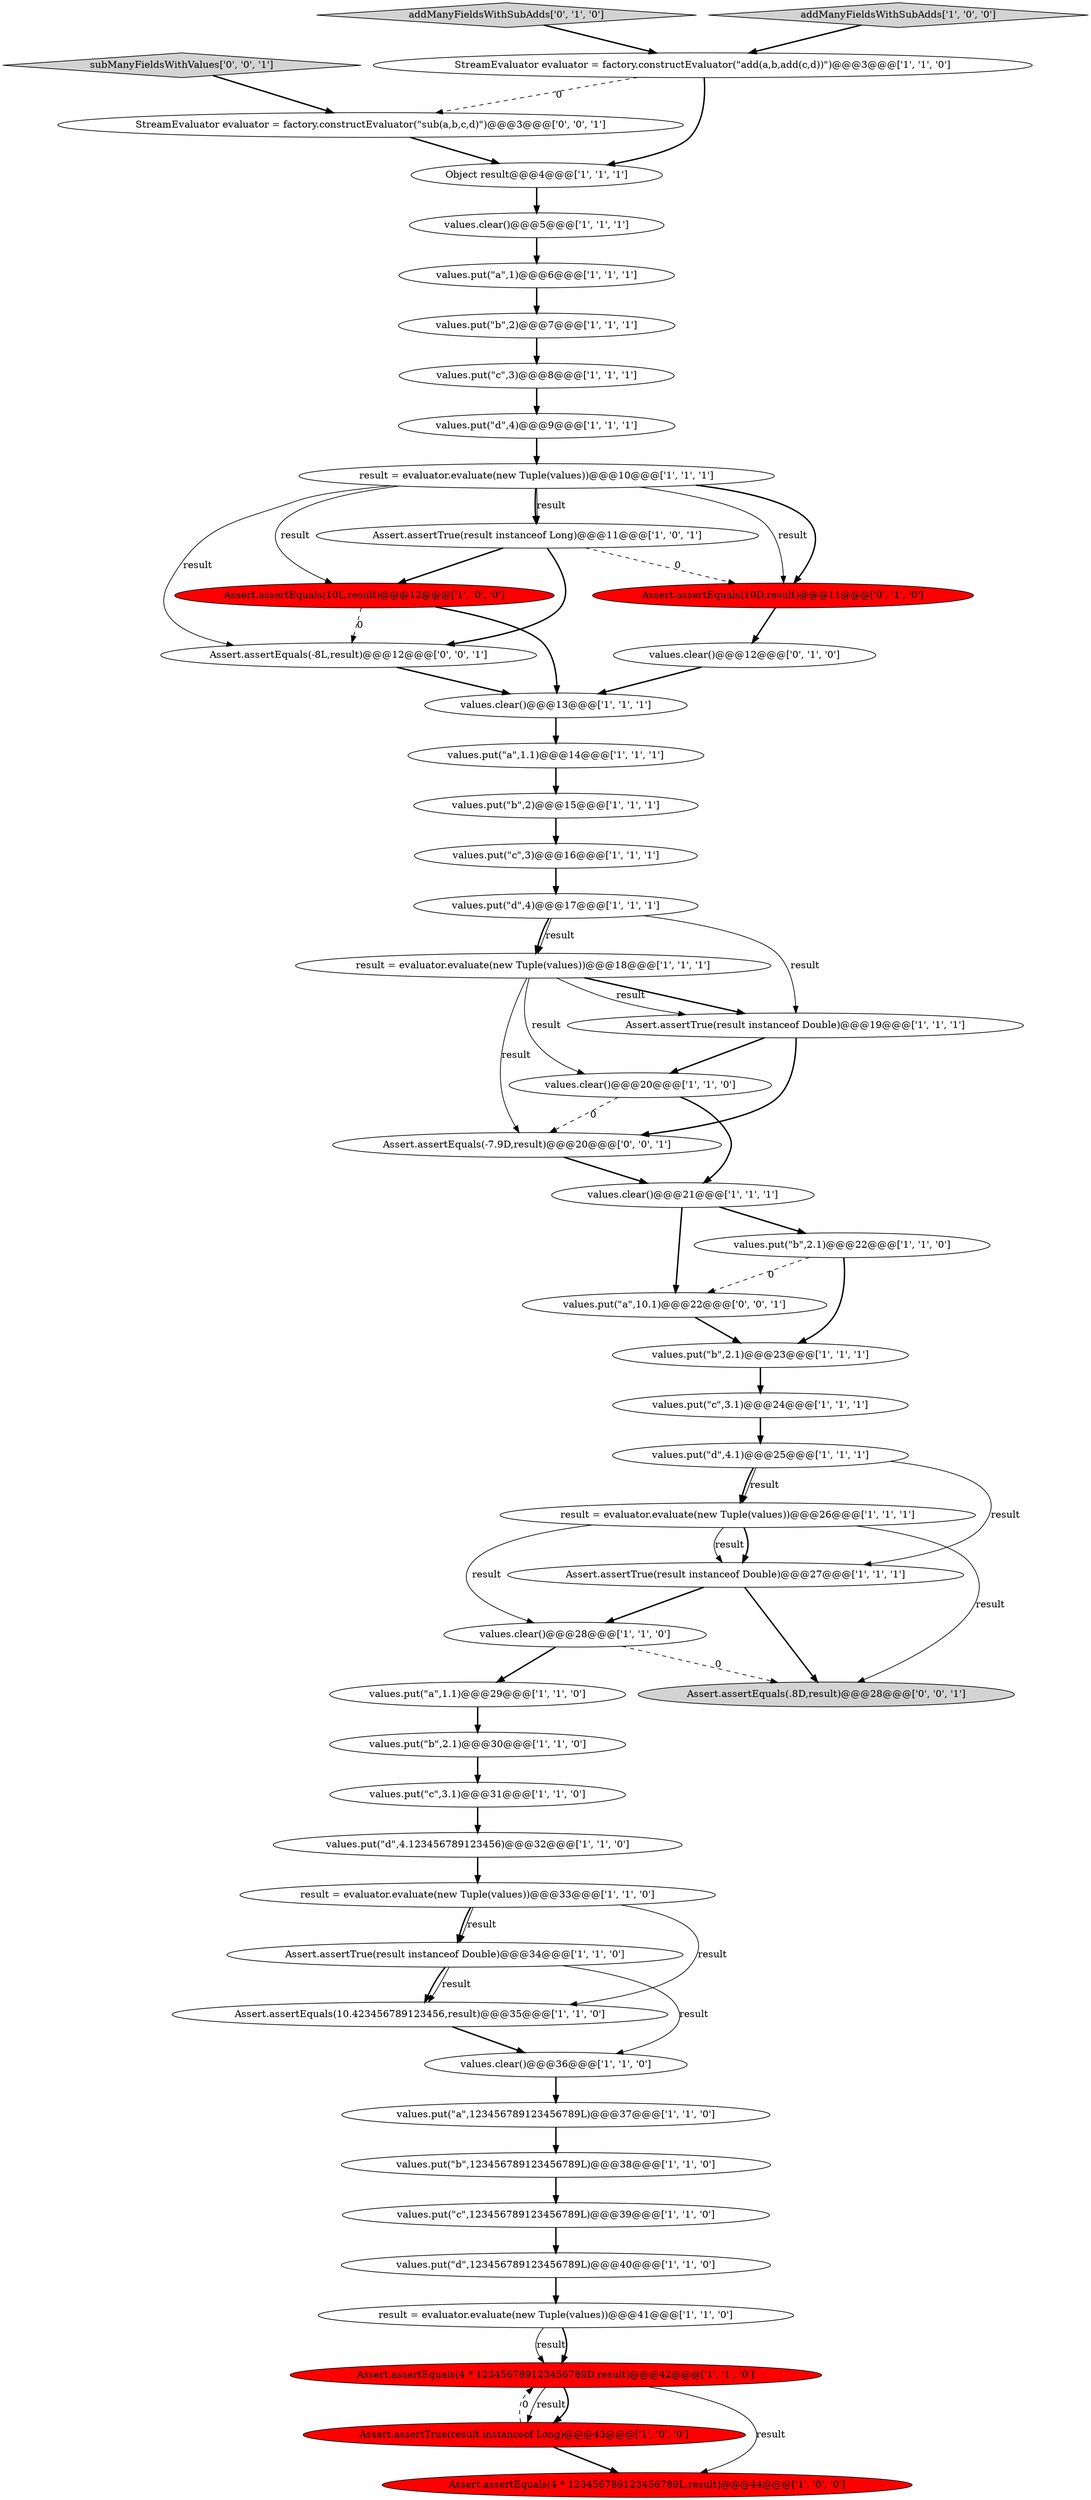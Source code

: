 digraph {
4 [style = filled, label = "Assert.assertTrue(result instanceof Long)@@@11@@@['1', '0', '1']", fillcolor = white, shape = ellipse image = "AAA0AAABBB1BBB"];
9 [style = filled, label = "values.put(\"a\",123456789123456789L)@@@37@@@['1', '1', '0']", fillcolor = white, shape = ellipse image = "AAA0AAABBB1BBB"];
51 [style = filled, label = "StreamEvaluator evaluator = factory.constructEvaluator(\"sub(a,b,c,d)\")@@@3@@@['0', '0', '1']", fillcolor = white, shape = ellipse image = "AAA0AAABBB3BBB"];
22 [style = filled, label = "Assert.assertTrue(result instanceof Double)@@@19@@@['1', '1', '1']", fillcolor = white, shape = ellipse image = "AAA0AAABBB1BBB"];
40 [style = filled, label = "result = evaluator.evaluate(new Tuple(values))@@@26@@@['1', '1', '1']", fillcolor = white, shape = ellipse image = "AAA0AAABBB1BBB"];
26 [style = filled, label = "values.put(\"c\",3)@@@16@@@['1', '1', '1']", fillcolor = white, shape = ellipse image = "AAA0AAABBB1BBB"];
44 [style = filled, label = "Assert.assertEquals(10D,result)@@@11@@@['0', '1', '0']", fillcolor = red, shape = ellipse image = "AAA1AAABBB2BBB"];
1 [style = filled, label = "values.put(\"b\",2)@@@7@@@['1', '1', '1']", fillcolor = white, shape = ellipse image = "AAA0AAABBB1BBB"];
19 [style = filled, label = "values.clear()@@@20@@@['1', '1', '0']", fillcolor = white, shape = ellipse image = "AAA0AAABBB1BBB"];
17 [style = filled, label = "values.put(\"b\",123456789123456789L)@@@38@@@['1', '1', '0']", fillcolor = white, shape = ellipse image = "AAA0AAABBB1BBB"];
6 [style = filled, label = "Assert.assertEquals(10L,result)@@@12@@@['1', '0', '0']", fillcolor = red, shape = ellipse image = "AAA1AAABBB1BBB"];
0 [style = filled, label = "result = evaluator.evaluate(new Tuple(values))@@@10@@@['1', '1', '1']", fillcolor = white, shape = ellipse image = "AAA0AAABBB1BBB"];
21 [style = filled, label = "Assert.assertTrue(result instanceof Long)@@@43@@@['1', '0', '0']", fillcolor = red, shape = ellipse image = "AAA1AAABBB1BBB"];
12 [style = filled, label = "values.put(\"c\",3)@@@8@@@['1', '1', '1']", fillcolor = white, shape = ellipse image = "AAA0AAABBB1BBB"];
7 [style = filled, label = "values.clear()@@@13@@@['1', '1', '1']", fillcolor = white, shape = ellipse image = "AAA0AAABBB1BBB"];
16 [style = filled, label = "values.put(\"b\",2)@@@15@@@['1', '1', '1']", fillcolor = white, shape = ellipse image = "AAA0AAABBB1BBB"];
36 [style = filled, label = "values.put(\"c\",3.1)@@@24@@@['1', '1', '1']", fillcolor = white, shape = ellipse image = "AAA0AAABBB1BBB"];
45 [style = filled, label = "values.clear()@@@12@@@['0', '1', '0']", fillcolor = white, shape = ellipse image = "AAA0AAABBB2BBB"];
20 [style = filled, label = "values.put(\"a\",1.1)@@@29@@@['1', '1', '0']", fillcolor = white, shape = ellipse image = "AAA0AAABBB1BBB"];
37 [style = filled, label = "values.put(\"d\",123456789123456789L)@@@40@@@['1', '1', '0']", fillcolor = white, shape = ellipse image = "AAA0AAABBB1BBB"];
46 [style = filled, label = "values.put(\"a\",10.1)@@@22@@@['0', '0', '1']", fillcolor = white, shape = ellipse image = "AAA0AAABBB3BBB"];
2 [style = filled, label = "values.clear()@@@21@@@['1', '1', '1']", fillcolor = white, shape = ellipse image = "AAA0AAABBB1BBB"];
49 [style = filled, label = "Assert.assertEquals(-7.9D,result)@@@20@@@['0', '0', '1']", fillcolor = white, shape = ellipse image = "AAA0AAABBB3BBB"];
13 [style = filled, label = "result = evaluator.evaluate(new Tuple(values))@@@33@@@['1', '1', '0']", fillcolor = white, shape = ellipse image = "AAA0AAABBB1BBB"];
39 [style = filled, label = "values.put(\"c\",123456789123456789L)@@@39@@@['1', '1', '0']", fillcolor = white, shape = ellipse image = "AAA0AAABBB1BBB"];
47 [style = filled, label = "Assert.assertEquals(-8L,result)@@@12@@@['0', '0', '1']", fillcolor = white, shape = ellipse image = "AAA0AAABBB3BBB"];
23 [style = filled, label = "Assert.assertEquals(10.423456789123456,result)@@@35@@@['1', '1', '0']", fillcolor = white, shape = ellipse image = "AAA0AAABBB1BBB"];
15 [style = filled, label = "values.put(\"d\",4)@@@17@@@['1', '1', '1']", fillcolor = white, shape = ellipse image = "AAA0AAABBB1BBB"];
50 [style = filled, label = "Assert.assertEquals(.8D,result)@@@28@@@['0', '0', '1']", fillcolor = lightgray, shape = ellipse image = "AAA0AAABBB3BBB"];
8 [style = filled, label = "result = evaluator.evaluate(new Tuple(values))@@@18@@@['1', '1', '1']", fillcolor = white, shape = ellipse image = "AAA0AAABBB1BBB"];
35 [style = filled, label = "Assert.assertEquals(4 * 123456789123456789D,result)@@@42@@@['1', '1', '0']", fillcolor = red, shape = ellipse image = "AAA1AAABBB1BBB"];
3 [style = filled, label = "values.put(\"b\",2.1)@@@22@@@['1', '1', '0']", fillcolor = white, shape = ellipse image = "AAA0AAABBB1BBB"];
42 [style = filled, label = "StreamEvaluator evaluator = factory.constructEvaluator(\"add(a,b,add(c,d))\")@@@3@@@['1', '1', '0']", fillcolor = white, shape = ellipse image = "AAA0AAABBB1BBB"];
43 [style = filled, label = "addManyFieldsWithSubAdds['0', '1', '0']", fillcolor = lightgray, shape = diamond image = "AAA0AAABBB2BBB"];
5 [style = filled, label = "Assert.assertEquals(4 * 123456789123456789L,result)@@@44@@@['1', '0', '0']", fillcolor = red, shape = ellipse image = "AAA1AAABBB1BBB"];
31 [style = filled, label = "values.put(\"b\",2.1)@@@30@@@['1', '1', '0']", fillcolor = white, shape = ellipse image = "AAA0AAABBB1BBB"];
41 [style = filled, label = "result = evaluator.evaluate(new Tuple(values))@@@41@@@['1', '1', '0']", fillcolor = white, shape = ellipse image = "AAA0AAABBB1BBB"];
11 [style = filled, label = "values.put(\"a\",1.1)@@@14@@@['1', '1', '1']", fillcolor = white, shape = ellipse image = "AAA0AAABBB1BBB"];
32 [style = filled, label = "values.put(\"d\",4)@@@9@@@['1', '1', '1']", fillcolor = white, shape = ellipse image = "AAA0AAABBB1BBB"];
29 [style = filled, label = "Assert.assertTrue(result instanceof Double)@@@27@@@['1', '1', '1']", fillcolor = white, shape = ellipse image = "AAA0AAABBB1BBB"];
30 [style = filled, label = "values.put(\"a\",1)@@@6@@@['1', '1', '1']", fillcolor = white, shape = ellipse image = "AAA0AAABBB1BBB"];
38 [style = filled, label = "values.clear()@@@36@@@['1', '1', '0']", fillcolor = white, shape = ellipse image = "AAA0AAABBB1BBB"];
34 [style = filled, label = "values.clear()@@@5@@@['1', '1', '1']", fillcolor = white, shape = ellipse image = "AAA0AAABBB1BBB"];
18 [style = filled, label = "values.put(\"d\",4.1)@@@25@@@['1', '1', '1']", fillcolor = white, shape = ellipse image = "AAA0AAABBB1BBB"];
25 [style = filled, label = "values.put(\"c\",3.1)@@@31@@@['1', '1', '0']", fillcolor = white, shape = ellipse image = "AAA0AAABBB1BBB"];
48 [style = filled, label = "subManyFieldsWithValues['0', '0', '1']", fillcolor = lightgray, shape = diamond image = "AAA0AAABBB3BBB"];
14 [style = filled, label = "Assert.assertTrue(result instanceof Double)@@@34@@@['1', '1', '0']", fillcolor = white, shape = ellipse image = "AAA0AAABBB1BBB"];
24 [style = filled, label = "addManyFieldsWithSubAdds['1', '0', '0']", fillcolor = lightgray, shape = diamond image = "AAA0AAABBB1BBB"];
33 [style = filled, label = "values.put(\"d\",4.123456789123456)@@@32@@@['1', '1', '0']", fillcolor = white, shape = ellipse image = "AAA0AAABBB1BBB"];
28 [style = filled, label = "Object result@@@4@@@['1', '1', '1']", fillcolor = white, shape = ellipse image = "AAA0AAABBB1BBB"];
10 [style = filled, label = "values.put(\"b\",2.1)@@@23@@@['1', '1', '1']", fillcolor = white, shape = ellipse image = "AAA0AAABBB1BBB"];
27 [style = filled, label = "values.clear()@@@28@@@['1', '1', '0']", fillcolor = white, shape = ellipse image = "AAA0AAABBB1BBB"];
39->37 [style = bold, label=""];
11->16 [style = bold, label=""];
2->46 [style = bold, label=""];
7->11 [style = bold, label=""];
31->25 [style = bold, label=""];
51->28 [style = bold, label=""];
30->1 [style = bold, label=""];
25->33 [style = bold, label=""];
28->34 [style = bold, label=""];
22->19 [style = bold, label=""];
4->6 [style = bold, label=""];
47->7 [style = bold, label=""];
14->38 [style = solid, label="result"];
35->21 [style = solid, label="result"];
2->3 [style = bold, label=""];
32->0 [style = bold, label=""];
18->40 [style = bold, label=""];
37->41 [style = bold, label=""];
13->14 [style = solid, label="result"];
43->42 [style = bold, label=""];
16->26 [style = bold, label=""];
12->32 [style = bold, label=""];
38->9 [style = bold, label=""];
46->10 [style = bold, label=""];
3->46 [style = dashed, label="0"];
9->17 [style = bold, label=""];
18->40 [style = solid, label="result"];
20->31 [style = bold, label=""];
15->22 [style = solid, label="result"];
19->2 [style = bold, label=""];
27->50 [style = dashed, label="0"];
33->13 [style = bold, label=""];
34->30 [style = bold, label=""];
35->21 [style = bold, label=""];
0->44 [style = solid, label="result"];
13->23 [style = solid, label="result"];
15->8 [style = solid, label="result"];
10->36 [style = bold, label=""];
8->22 [style = bold, label=""];
45->7 [style = bold, label=""];
22->49 [style = bold, label=""];
40->27 [style = solid, label="result"];
19->49 [style = dashed, label="0"];
42->51 [style = dashed, label="0"];
3->10 [style = bold, label=""];
29->27 [style = bold, label=""];
21->5 [style = bold, label=""];
48->51 [style = bold, label=""];
8->49 [style = solid, label="result"];
0->6 [style = solid, label="result"];
14->23 [style = bold, label=""];
35->5 [style = solid, label="result"];
0->4 [style = bold, label=""];
29->50 [style = bold, label=""];
17->39 [style = bold, label=""];
40->50 [style = solid, label="result"];
23->38 [style = bold, label=""];
36->18 [style = bold, label=""];
26->15 [style = bold, label=""];
8->19 [style = solid, label="result"];
14->23 [style = solid, label="result"];
1->12 [style = bold, label=""];
41->35 [style = solid, label="result"];
49->2 [style = bold, label=""];
0->4 [style = solid, label="result"];
0->44 [style = bold, label=""];
18->29 [style = solid, label="result"];
21->35 [style = dashed, label="0"];
6->47 [style = dashed, label="0"];
42->28 [style = bold, label=""];
0->47 [style = solid, label="result"];
6->7 [style = bold, label=""];
44->45 [style = bold, label=""];
4->47 [style = bold, label=""];
8->22 [style = solid, label="result"];
27->20 [style = bold, label=""];
13->14 [style = bold, label=""];
15->8 [style = bold, label=""];
4->44 [style = dashed, label="0"];
40->29 [style = bold, label=""];
24->42 [style = bold, label=""];
40->29 [style = solid, label="result"];
41->35 [style = bold, label=""];
}

